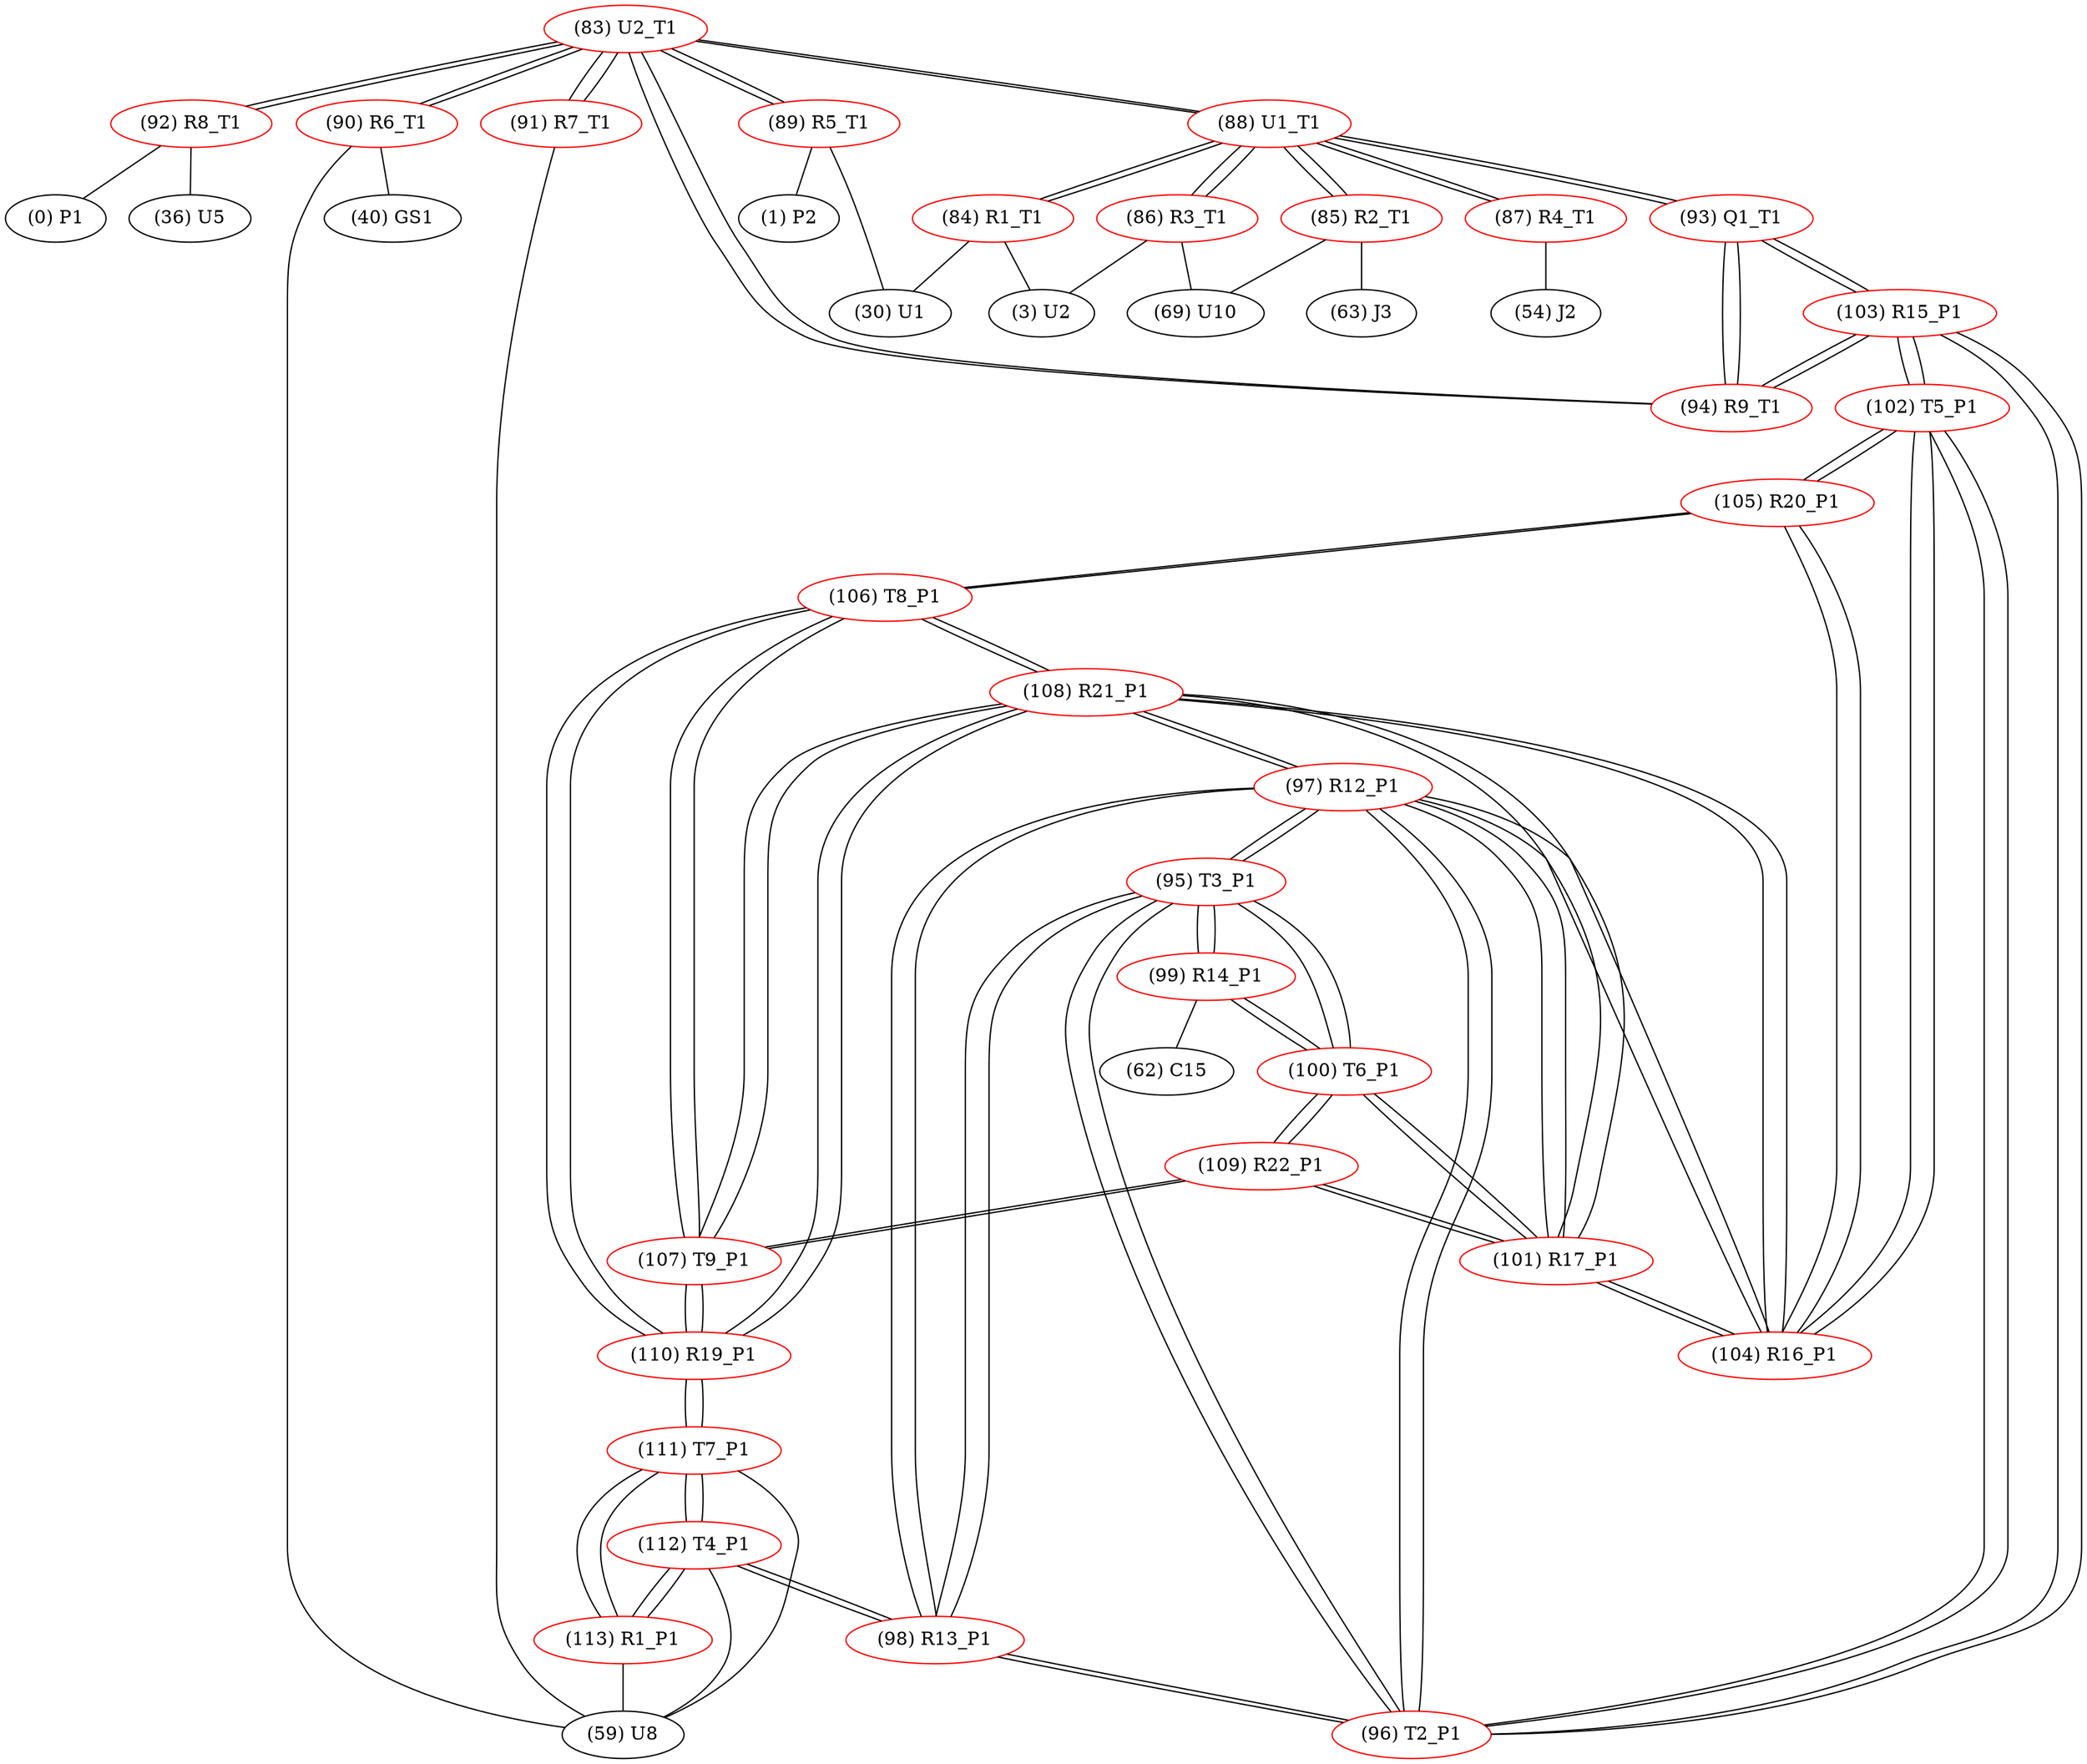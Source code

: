 graph {
	83 [label="(83) U2_T1" color=red]
	92 [label="(92) R8_T1"]
	91 [label="(91) R7_T1"]
	90 [label="(90) R6_T1"]
	89 [label="(89) R5_T1"]
	88 [label="(88) U1_T1"]
	94 [label="(94) R9_T1"]
	84 [label="(84) R1_T1" color=red]
	3 [label="(3) U2"]
	30 [label="(30) U1"]
	88 [label="(88) U1_T1"]
	85 [label="(85) R2_T1" color=red]
	63 [label="(63) J3"]
	69 [label="(69) U10"]
	88 [label="(88) U1_T1"]
	86 [label="(86) R3_T1" color=red]
	3 [label="(3) U2"]
	69 [label="(69) U10"]
	88 [label="(88) U1_T1"]
	87 [label="(87) R4_T1" color=red]
	54 [label="(54) J2"]
	88 [label="(88) U1_T1"]
	88 [label="(88) U1_T1" color=red]
	83 [label="(83) U2_T1"]
	86 [label="(86) R3_T1"]
	85 [label="(85) R2_T1"]
	84 [label="(84) R1_T1"]
	93 [label="(93) Q1_T1"]
	87 [label="(87) R4_T1"]
	89 [label="(89) R5_T1" color=red]
	30 [label="(30) U1"]
	1 [label="(1) P2"]
	83 [label="(83) U2_T1"]
	90 [label="(90) R6_T1" color=red]
	59 [label="(59) U8"]
	40 [label="(40) GS1"]
	83 [label="(83) U2_T1"]
	91 [label="(91) R7_T1" color=red]
	59 [label="(59) U8"]
	83 [label="(83) U2_T1"]
	92 [label="(92) R8_T1" color=red]
	36 [label="(36) U5"]
	0 [label="(0) P1"]
	83 [label="(83) U2_T1"]
	93 [label="(93) Q1_T1" color=red]
	88 [label="(88) U1_T1"]
	103 [label="(103) R15_P1"]
	94 [label="(94) R9_T1"]
	94 [label="(94) R9_T1" color=red]
	83 [label="(83) U2_T1"]
	103 [label="(103) R15_P1"]
	93 [label="(93) Q1_T1"]
	95 [label="(95) T3_P1" color=red]
	99 [label="(99) R14_P1"]
	100 [label="(100) T6_P1"]
	98 [label="(98) R13_P1"]
	97 [label="(97) R12_P1"]
	96 [label="(96) T2_P1"]
	96 [label="(96) T2_P1" color=red]
	98 [label="(98) R13_P1"]
	95 [label="(95) T3_P1"]
	97 [label="(97) R12_P1"]
	102 [label="(102) T5_P1"]
	103 [label="(103) R15_P1"]
	97 [label="(97) R12_P1" color=red]
	108 [label="(108) R21_P1"]
	104 [label="(104) R16_P1"]
	101 [label="(101) R17_P1"]
	98 [label="(98) R13_P1"]
	95 [label="(95) T3_P1"]
	96 [label="(96) T2_P1"]
	98 [label="(98) R13_P1" color=red]
	112 [label="(112) T4_P1"]
	95 [label="(95) T3_P1"]
	97 [label="(97) R12_P1"]
	96 [label="(96) T2_P1"]
	99 [label="(99) R14_P1" color=red]
	62 [label="(62) C15"]
	95 [label="(95) T3_P1"]
	100 [label="(100) T6_P1"]
	100 [label="(100) T6_P1" color=red]
	99 [label="(99) R14_P1"]
	95 [label="(95) T3_P1"]
	109 [label="(109) R22_P1"]
	101 [label="(101) R17_P1"]
	101 [label="(101) R17_P1" color=red]
	108 [label="(108) R21_P1"]
	104 [label="(104) R16_P1"]
	97 [label="(97) R12_P1"]
	109 [label="(109) R22_P1"]
	100 [label="(100) T6_P1"]
	102 [label="(102) T5_P1" color=red]
	96 [label="(96) T2_P1"]
	103 [label="(103) R15_P1"]
	104 [label="(104) R16_P1"]
	105 [label="(105) R20_P1"]
	103 [label="(103) R15_P1" color=red]
	94 [label="(94) R9_T1"]
	93 [label="(93) Q1_T1"]
	96 [label="(96) T2_P1"]
	102 [label="(102) T5_P1"]
	104 [label="(104) R16_P1" color=red]
	108 [label="(108) R21_P1"]
	97 [label="(97) R12_P1"]
	101 [label="(101) R17_P1"]
	102 [label="(102) T5_P1"]
	105 [label="(105) R20_P1"]
	105 [label="(105) R20_P1" color=red]
	106 [label="(106) T8_P1"]
	104 [label="(104) R16_P1"]
	102 [label="(102) T5_P1"]
	106 [label="(106) T8_P1" color=red]
	107 [label="(107) T9_P1"]
	108 [label="(108) R21_P1"]
	110 [label="(110) R19_P1"]
	105 [label="(105) R20_P1"]
	107 [label="(107) T9_P1" color=red]
	109 [label="(109) R22_P1"]
	108 [label="(108) R21_P1"]
	106 [label="(106) T8_P1"]
	110 [label="(110) R19_P1"]
	108 [label="(108) R21_P1" color=red]
	104 [label="(104) R16_P1"]
	97 [label="(97) R12_P1"]
	101 [label="(101) R17_P1"]
	107 [label="(107) T9_P1"]
	106 [label="(106) T8_P1"]
	110 [label="(110) R19_P1"]
	109 [label="(109) R22_P1" color=red]
	107 [label="(107) T9_P1"]
	100 [label="(100) T6_P1"]
	101 [label="(101) R17_P1"]
	110 [label="(110) R19_P1" color=red]
	107 [label="(107) T9_P1"]
	108 [label="(108) R21_P1"]
	106 [label="(106) T8_P1"]
	111 [label="(111) T7_P1"]
	111 [label="(111) T7_P1" color=red]
	113 [label="(113) R1_P1"]
	112 [label="(112) T4_P1"]
	59 [label="(59) U8"]
	110 [label="(110) R19_P1"]
	112 [label="(112) T4_P1" color=red]
	98 [label="(98) R13_P1"]
	113 [label="(113) R1_P1"]
	111 [label="(111) T7_P1"]
	59 [label="(59) U8"]
	113 [label="(113) R1_P1" color=red]
	112 [label="(112) T4_P1"]
	111 [label="(111) T7_P1"]
	59 [label="(59) U8"]
	83 -- 92
	83 -- 91
	83 -- 90
	83 -- 89
	83 -- 88
	83 -- 94
	84 -- 3
	84 -- 30
	84 -- 88
	85 -- 63
	85 -- 69
	85 -- 88
	86 -- 3
	86 -- 69
	86 -- 88
	87 -- 54
	87 -- 88
	88 -- 83
	88 -- 86
	88 -- 85
	88 -- 84
	88 -- 93
	88 -- 87
	89 -- 30
	89 -- 1
	89 -- 83
	90 -- 59
	90 -- 40
	90 -- 83
	91 -- 59
	91 -- 83
	92 -- 36
	92 -- 0
	92 -- 83
	93 -- 88
	93 -- 103
	93 -- 94
	94 -- 83
	94 -- 103
	94 -- 93
	95 -- 99
	95 -- 100
	95 -- 98
	95 -- 97
	95 -- 96
	96 -- 98
	96 -- 95
	96 -- 97
	96 -- 102
	96 -- 103
	97 -- 108
	97 -- 104
	97 -- 101
	97 -- 98
	97 -- 95
	97 -- 96
	98 -- 112
	98 -- 95
	98 -- 97
	98 -- 96
	99 -- 62
	99 -- 95
	99 -- 100
	100 -- 99
	100 -- 95
	100 -- 109
	100 -- 101
	101 -- 108
	101 -- 104
	101 -- 97
	101 -- 109
	101 -- 100
	102 -- 96
	102 -- 103
	102 -- 104
	102 -- 105
	103 -- 94
	103 -- 93
	103 -- 96
	103 -- 102
	104 -- 108
	104 -- 97
	104 -- 101
	104 -- 102
	104 -- 105
	105 -- 106
	105 -- 104
	105 -- 102
	106 -- 107
	106 -- 108
	106 -- 110
	106 -- 105
	107 -- 109
	107 -- 108
	107 -- 106
	107 -- 110
	108 -- 104
	108 -- 97
	108 -- 101
	108 -- 107
	108 -- 106
	108 -- 110
	109 -- 107
	109 -- 100
	109 -- 101
	110 -- 107
	110 -- 108
	110 -- 106
	110 -- 111
	111 -- 113
	111 -- 112
	111 -- 59
	111 -- 110
	112 -- 98
	112 -- 113
	112 -- 111
	112 -- 59
	113 -- 112
	113 -- 111
	113 -- 59
}